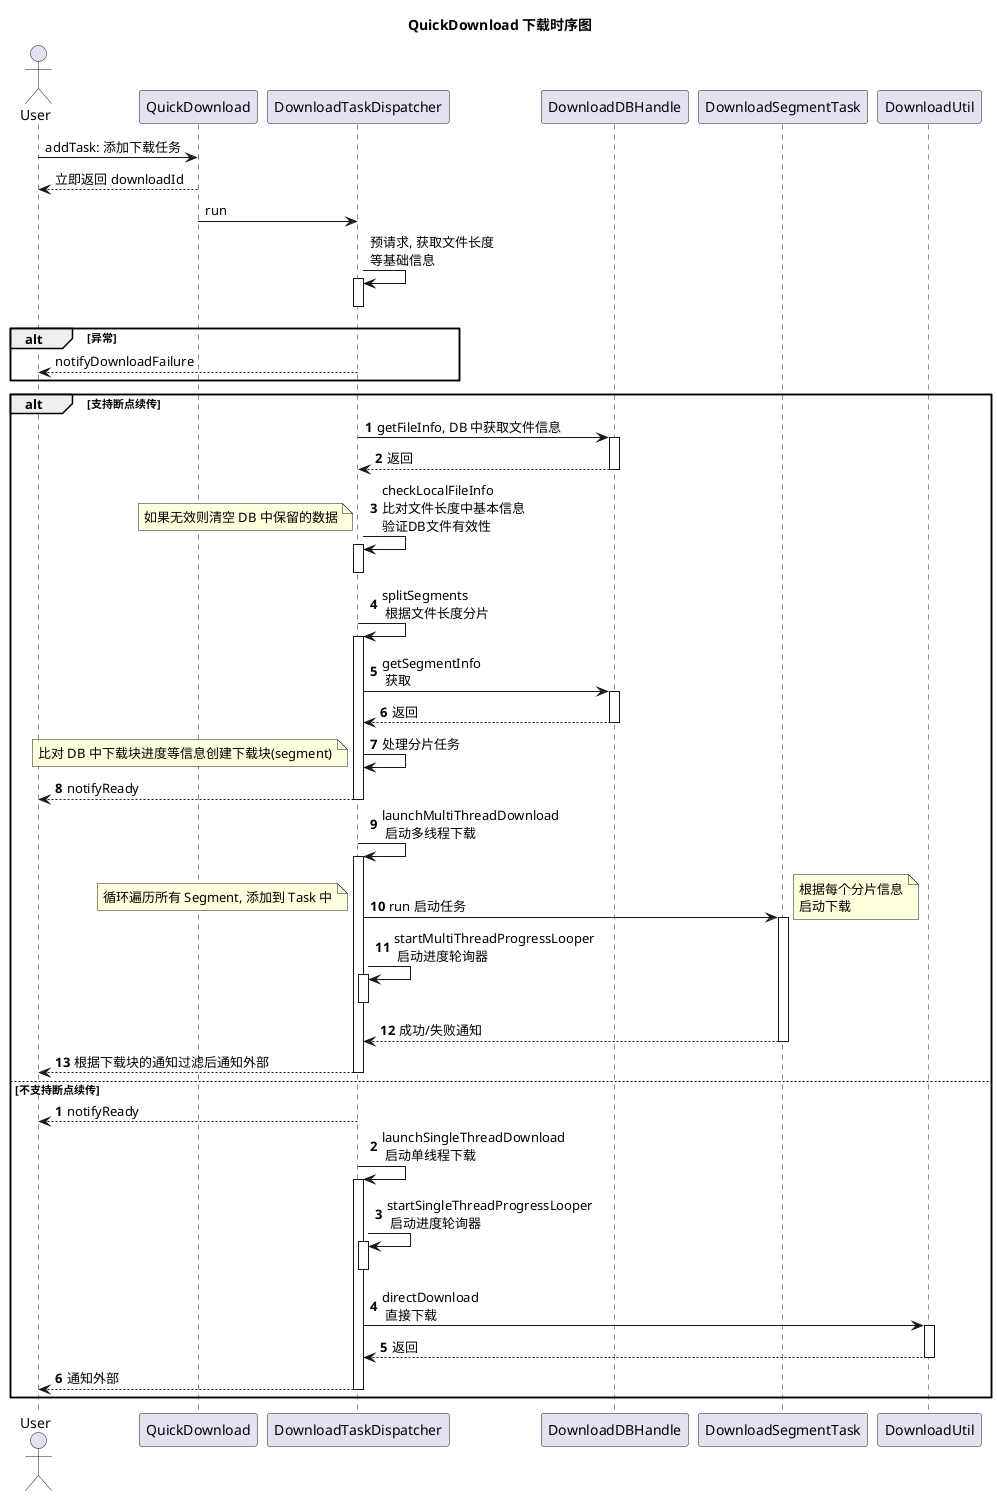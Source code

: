 @startuml
'https://plantuml.com/sequence-diagram

title: QuickDownload 下载时序图

actor User

User -> QuickDownload: addTask: 添加下载任务
User <-- QuickDownload: 立即返回 downloadId
QuickDownload -> DownloadTaskDispatcher : run
DownloadTaskDispatcher -> DownloadTaskDispatcher ++--: 预请求, 获取文件长度\n等基础信息

alt 异常
User <-- DownloadTaskDispatcher: notifyDownloadFailure
end

alt 支持断点续传

autonumber

DownloadTaskDispatcher -> DownloadDBHandle ++ : getFileInfo, DB 中获取文件信息
DownloadTaskDispatcher <-- DownloadDBHandle -- : 返回
DownloadTaskDispatcher -> DownloadTaskDispatcher ++--: checkLocalFileInfo \n比对文件长度中基本信息\n验证DB文件有效性
note left: 如果无效则清空 DB 中保留的数据
DownloadTaskDispatcher -> DownloadTaskDispatcher ++ : splitSegments \n 根据文件长度分片
DownloadTaskDispatcher -> DownloadDBHandle ++ : getSegmentInfo \n 获取
DownloadTaskDispatcher <-- DownloadDBHandle -- : 返回
DownloadTaskDispatcher -> DownloadTaskDispatcher: 处理分片任务
note left: 比对 DB 中下载块进度等信息创建下载块(segment)
User <-- DownloadTaskDispatcher -- : notifyReady

DownloadTaskDispatcher -> DownloadTaskDispatcher ++ : launchMultiThreadDownload \n 启动多线程下载
DownloadTaskDispatcher -> DownloadSegmentTask ++ : run 启动任务
note left: 循环遍历所有 Segment, 添加到 Task 中
note right: 根据每个分片信息\n启动下载
DownloadTaskDispatcher -> DownloadTaskDispatcher ++-- : startMultiThreadProgressLooper \n 启动进度轮询器
DownloadTaskDispatcher <-- DownloadSegmentTask -- : 成功/失败通知
User <-- DownloadTaskDispatcher -- : 根据下载块的通知过滤后通知外部

else 不支持断点续传

autonumber

User <-- DownloadTaskDispatcher: notifyReady
DownloadTaskDispatcher -> DownloadTaskDispatcher ++ : launchSingleThreadDownload \n 启动单线程下载
DownloadTaskDispatcher -> DownloadTaskDispatcher ++-- : startSingleThreadProgressLooper \n 启动进度轮询器
DownloadTaskDispatcher -> DownloadUtil ++ : directDownload \n 直接下载
DownloadTaskDispatcher <-- DownloadUtil -- : 返回
User <-- DownloadTaskDispatcher -- : 通知外部

end

autonumber stop
@enduml